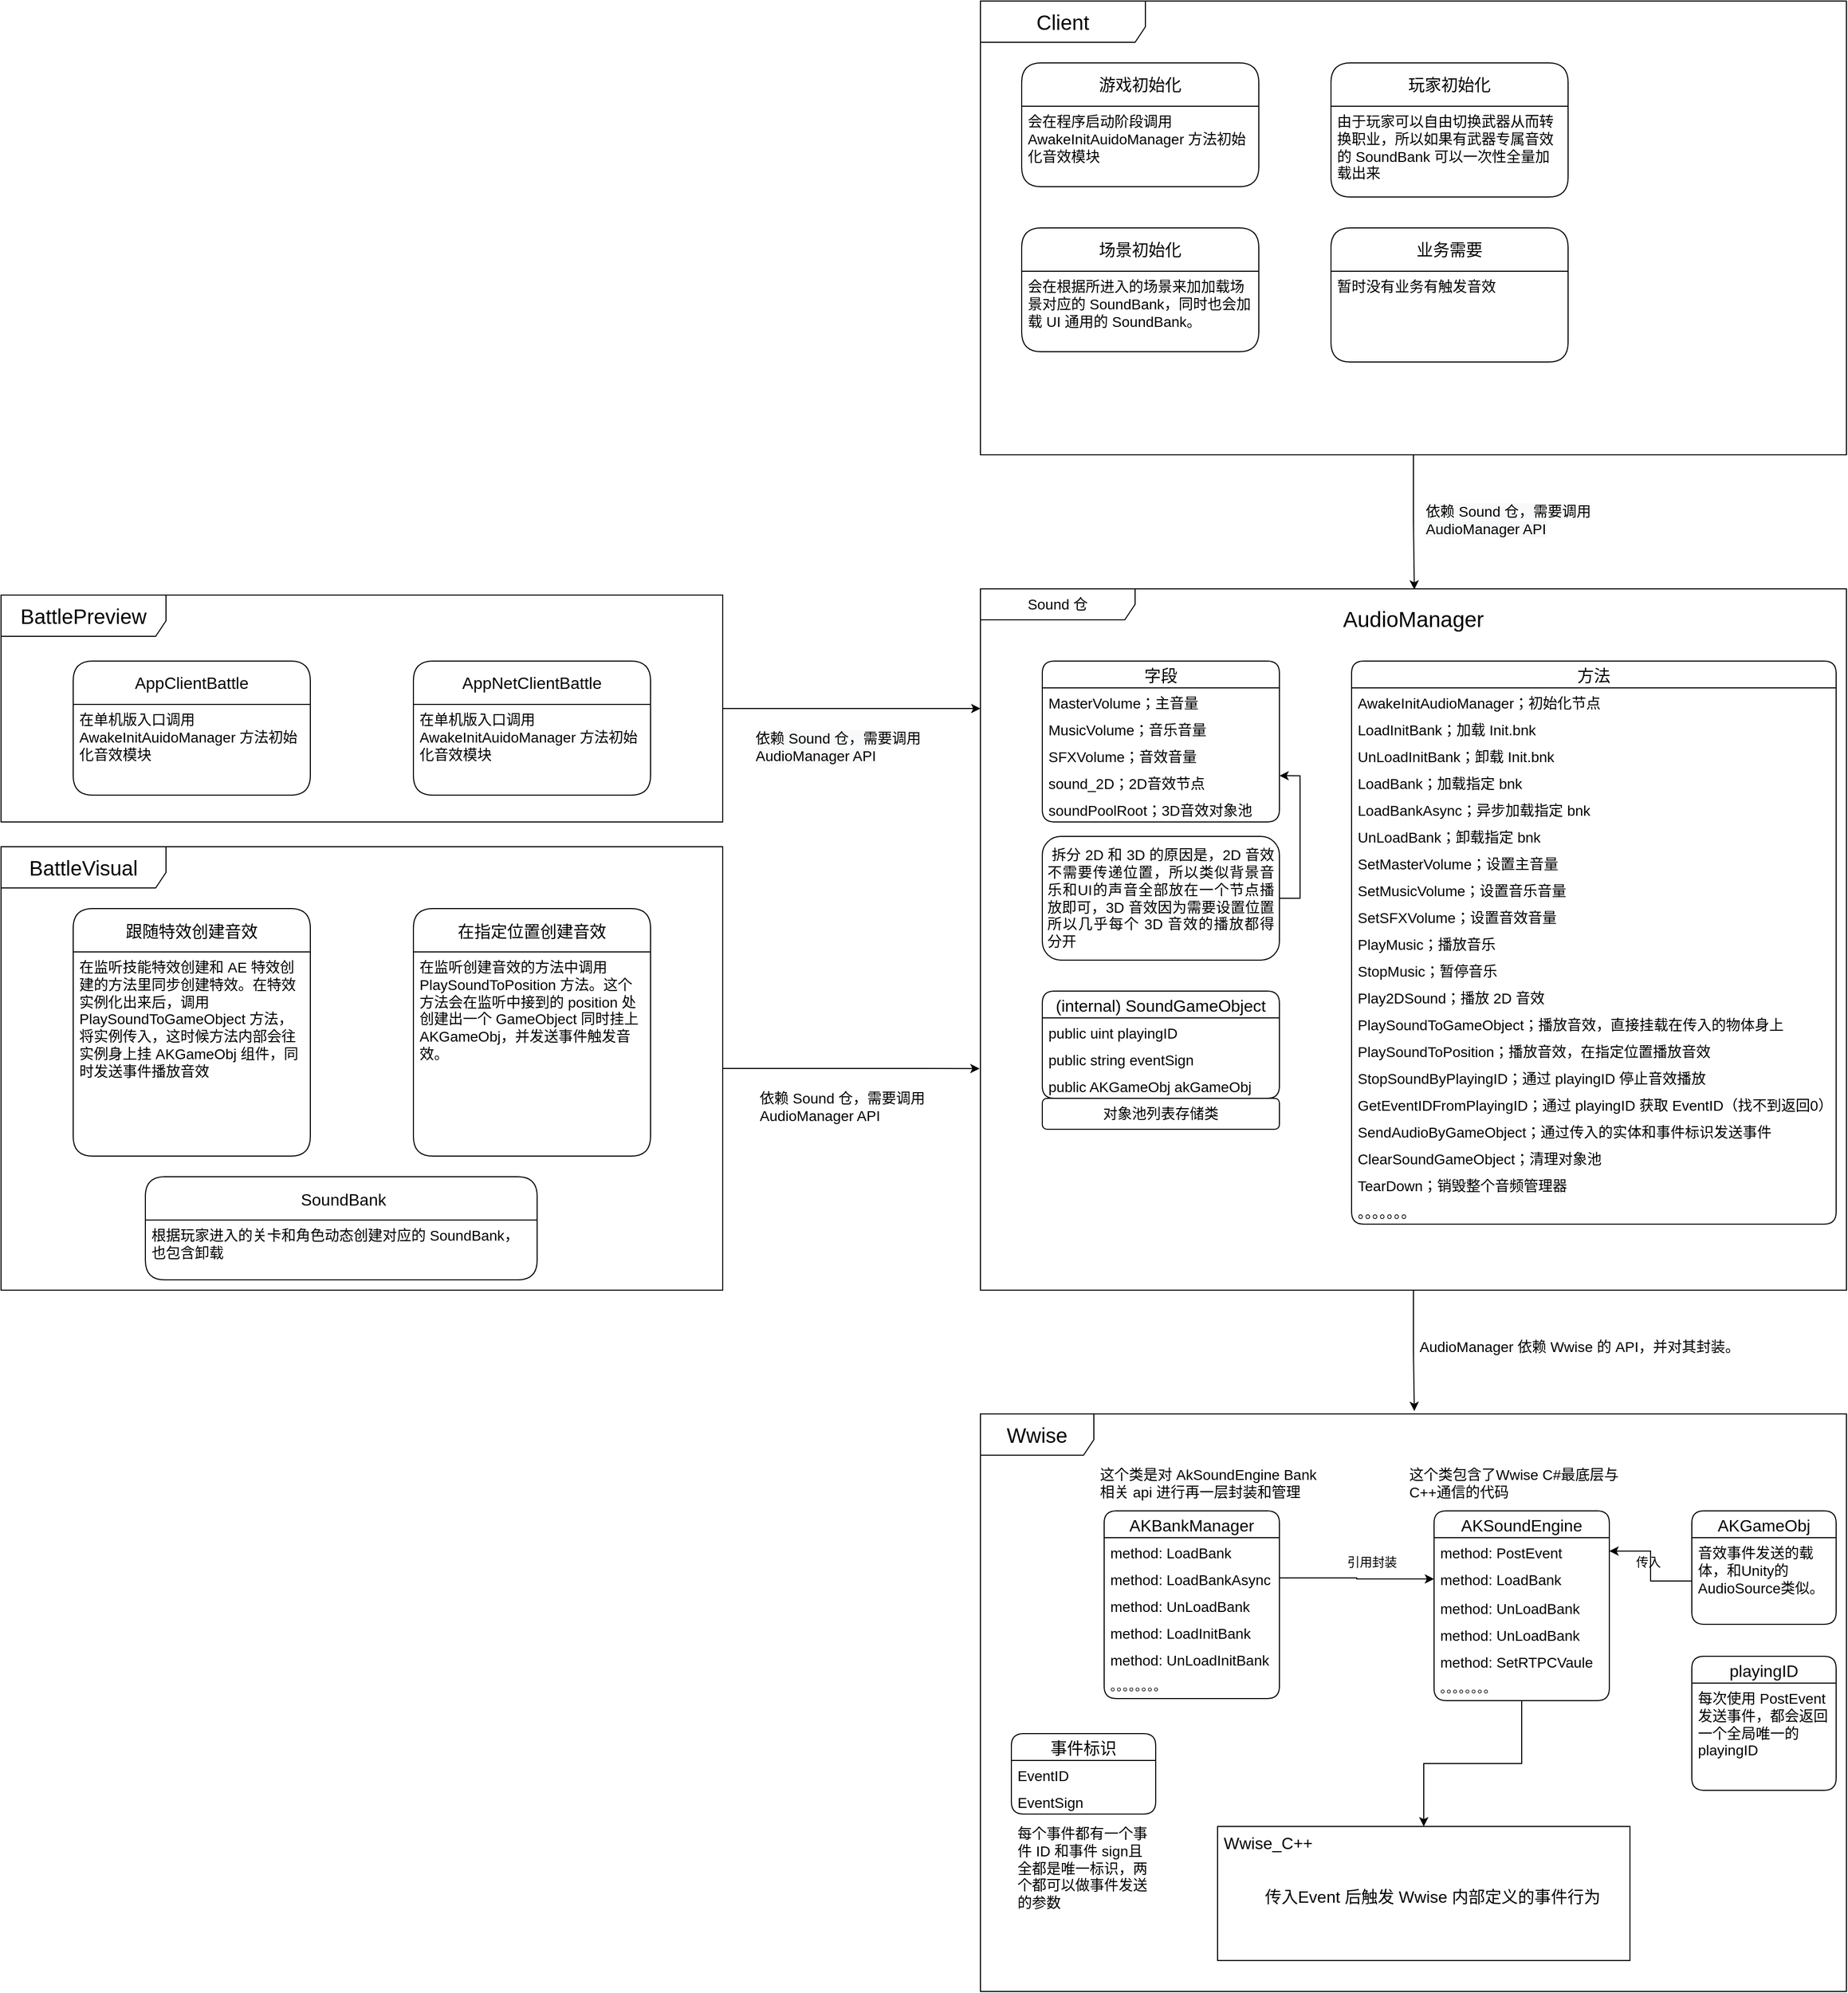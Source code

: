 <mxfile version="20.5.1" type="github">
  <diagram id="W7pLzV4CGx1_tsKxCLEU" name="第 1 页">
    <mxGraphModel dx="2578" dy="1333" grid="1" gridSize="10" guides="1" tooltips="1" connect="1" arrows="1" fold="1" page="1" pageScale="1" pageWidth="3300" pageHeight="4681" math="0" shadow="0">
      <root>
        <mxCell id="0" />
        <mxCell id="1" parent="0" />
        <mxCell id="16j1ug62YujSaT9Nk4Fa-228" style="edgeStyle=orthogonalEdgeStyle;rounded=0;orthogonalLoop=1;jettySize=auto;html=1;entryX=-0.001;entryY=0.684;entryDx=0;entryDy=0;entryPerimeter=0;fontSize=14;" edge="1" parent="1" source="16j1ug62YujSaT9Nk4Fa-165" target="16j1ug62YujSaT9Nk4Fa-84">
          <mxGeometry relative="1" as="geometry" />
        </mxCell>
        <mxCell id="16j1ug62YujSaT9Nk4Fa-165" value="&lt;font style=&quot;font-size: 20px;&quot;&gt;BattleVisual&lt;/font&gt;" style="shape=umlFrame;whiteSpace=wrap;html=1;rounded=0;shadow=0;glass=0;labelBackgroundColor=none;labelBorderColor=none;sketch=0;fontSize=21;width=160;height=40;" vertex="1" parent="1">
          <mxGeometry x="170" y="3290" width="700" height="430" as="geometry" />
        </mxCell>
        <mxCell id="16j1ug62YujSaT9Nk4Fa-153" style="edgeStyle=orthogonalEdgeStyle;rounded=0;orthogonalLoop=1;jettySize=auto;html=1;entryX=0.501;entryY=-0.005;entryDx=0;entryDy=0;entryPerimeter=0;fontSize=16;" edge="1" parent="1" source="16j1ug62YujSaT9Nk4Fa-84" target="16j1ug62YujSaT9Nk4Fa-69">
          <mxGeometry relative="1" as="geometry" />
        </mxCell>
        <mxCell id="16j1ug62YujSaT9Nk4Fa-84" value="&lt;font style=&quot;font-size: 14px;&quot;&gt;Sound 仓&lt;/font&gt;" style="shape=umlFrame;whiteSpace=wrap;html=1;rounded=0;shadow=0;glass=0;sketch=0;fontSize=14;width=150;height=30;" vertex="1" parent="1">
          <mxGeometry x="1120" y="3040" width="840" height="680" as="geometry" />
        </mxCell>
        <mxCell id="16j1ug62YujSaT9Nk4Fa-69" value="&lt;font style=&quot;font-size: 20px;&quot;&gt;Wwise&lt;/font&gt;" style="shape=umlFrame;whiteSpace=wrap;html=1;rounded=0;shadow=0;glass=0;sketch=0;fontSize=12;width=110;height=40;" vertex="1" parent="1">
          <mxGeometry x="1120" y="3840" width="840" height="560" as="geometry" />
        </mxCell>
        <mxCell id="16j1ug62YujSaT9Nk4Fa-82" style="edgeStyle=orthogonalEdgeStyle;rounded=0;orthogonalLoop=1;jettySize=auto;html=1;fontSize=12;" edge="1" parent="1" source="16j1ug62YujSaT9Nk4Fa-1" target="16j1ug62YujSaT9Nk4Fa-52">
          <mxGeometry relative="1" as="geometry" />
        </mxCell>
        <mxCell id="16j1ug62YujSaT9Nk4Fa-1" value="AKSoundEngine" style="swimlane;fontStyle=0;childLayout=stackLayout;horizontal=1;startSize=26;fillColor=none;horizontalStack=0;resizeParent=1;resizeParentMax=0;resizeLast=0;collapsible=1;marginBottom=0;swimlaneLine=1;glass=0;fontSize=16;rounded=1;" vertex="1" parent="1">
          <mxGeometry x="1560" y="3934" width="170" height="184" as="geometry">
            <mxRectangle x="1520" y="3890" width="60" height="30" as="alternateBounds" />
          </mxGeometry>
        </mxCell>
        <mxCell id="16j1ug62YujSaT9Nk4Fa-2" value="method: PostEvent" style="text;strokeColor=none;fillColor=none;align=left;verticalAlign=top;spacingLeft=4;spacingRight=4;overflow=hidden;rotatable=0;points=[[0,0.5],[1,0.5]];portConstraint=eastwest;fontSize=14;" vertex="1" parent="16j1ug62YujSaT9Nk4Fa-1">
          <mxGeometry y="26" width="170" height="26" as="geometry" />
        </mxCell>
        <mxCell id="16j1ug62YujSaT9Nk4Fa-64" value="method: LoadBank" style="text;strokeColor=none;fillColor=none;align=left;verticalAlign=top;spacingLeft=4;spacingRight=4;overflow=hidden;rotatable=0;points=[[0,0.5],[1,0.5]];portConstraint=eastwest;fontSize=14;" vertex="1" parent="16j1ug62YujSaT9Nk4Fa-1">
          <mxGeometry y="52" width="170" height="28" as="geometry" />
        </mxCell>
        <mxCell id="16j1ug62YujSaT9Nk4Fa-65" value="method: UnLoadBank&#xa;" style="text;strokeColor=none;fillColor=none;align=left;verticalAlign=top;spacingLeft=4;spacingRight=4;overflow=hidden;rotatable=0;points=[[0,0.5],[1,0.5]];portConstraint=eastwest;fontSize=14;" vertex="1" parent="16j1ug62YujSaT9Nk4Fa-1">
          <mxGeometry y="80" width="170" height="26" as="geometry" />
        </mxCell>
        <mxCell id="16j1ug62YujSaT9Nk4Fa-79" value="method: UnLoadBank&#xa;" style="text;strokeColor=none;fillColor=none;align=left;verticalAlign=top;spacingLeft=4;spacingRight=4;overflow=hidden;rotatable=0;points=[[0,0.5],[1,0.5]];portConstraint=eastwest;fontSize=14;" vertex="1" parent="16j1ug62YujSaT9Nk4Fa-1">
          <mxGeometry y="106" width="170" height="26" as="geometry" />
        </mxCell>
        <mxCell id="16j1ug62YujSaT9Nk4Fa-81" value="method: SetRTPCVaule&#xa;&#xa;" style="text;strokeColor=none;fillColor=none;align=left;verticalAlign=top;spacingLeft=4;spacingRight=4;overflow=hidden;rotatable=0;points=[[0,0.5],[1,0.5]];portConstraint=eastwest;fontSize=14;" vertex="1" parent="16j1ug62YujSaT9Nk4Fa-1">
          <mxGeometry y="132" width="170" height="26" as="geometry" />
        </mxCell>
        <mxCell id="16j1ug62YujSaT9Nk4Fa-71" value="。。。。。。。。" style="text;strokeColor=none;fillColor=none;align=left;verticalAlign=top;spacingLeft=4;spacingRight=4;overflow=hidden;rotatable=0;points=[[0,0.5],[1,0.5]];portConstraint=eastwest;" vertex="1" parent="16j1ug62YujSaT9Nk4Fa-1">
          <mxGeometry y="158" width="170" height="26" as="geometry" />
        </mxCell>
        <mxCell id="16j1ug62YujSaT9Nk4Fa-52" value="" style="verticalLabelPosition=bottom;verticalAlign=top;html=1;shape=mxgraph.basic.rect;fillColor2=none;strokeWidth=1;size=20;indent=5;rounded=0;shadow=0;glass=0;sketch=0;fontSize=16;" vertex="1" parent="1">
          <mxGeometry x="1350" y="4240" width="400" height="130" as="geometry" />
        </mxCell>
        <mxCell id="16j1ug62YujSaT9Nk4Fa-53" value="Wwise_C++" style="text;strokeColor=none;fillColor=none;align=left;verticalAlign=top;spacingLeft=4;spacingRight=4;overflow=hidden;rotatable=0;points=[[0,0.5],[1,0.5]];portConstraint=eastwest;rounded=0;shadow=0;glass=0;sketch=0;fontSize=16;" vertex="1" parent="1">
          <mxGeometry x="1350" y="4240" width="120" height="26" as="geometry" />
        </mxCell>
        <mxCell id="16j1ug62YujSaT9Nk4Fa-59" value="传入Event 后触发 Wwise 内部定义的事件行为" style="text;strokeColor=none;fillColor=none;align=left;verticalAlign=top;spacingLeft=4;spacingRight=4;overflow=hidden;rotatable=0;points=[[0,0.5],[1,0.5]];portConstraint=eastwest;rounded=0;shadow=0;glass=0;sketch=0;fontSize=16;" vertex="1" parent="1">
          <mxGeometry x="1390" y="4292" width="340" height="26" as="geometry" />
        </mxCell>
        <mxCell id="16j1ug62YujSaT9Nk4Fa-60" value="AKBankManager" style="swimlane;fontStyle=0;childLayout=stackLayout;horizontal=1;startSize=26;fillColor=none;horizontalStack=0;resizeParent=1;resizeParentMax=0;resizeLast=0;collapsible=1;marginBottom=0;rounded=1;shadow=0;glass=0;sketch=0;fontSize=16;" vertex="1" parent="1">
          <mxGeometry x="1240" y="3934" width="170" height="182" as="geometry" />
        </mxCell>
        <mxCell id="16j1ug62YujSaT9Nk4Fa-61" value="method: LoadBank&#xa;" style="text;strokeColor=none;fillColor=none;align=left;verticalAlign=top;spacingLeft=4;spacingRight=4;overflow=hidden;rotatable=0;points=[[0,0.5],[1,0.5]];portConstraint=eastwest;rounded=0;shadow=0;glass=0;sketch=0;fontSize=14;" vertex="1" parent="16j1ug62YujSaT9Nk4Fa-60">
          <mxGeometry y="26" width="170" height="26" as="geometry" />
        </mxCell>
        <mxCell id="16j1ug62YujSaT9Nk4Fa-80" value="method: LoadBankAsync&#xa;&#xa;" style="text;strokeColor=none;fillColor=none;align=left;verticalAlign=top;spacingLeft=4;spacingRight=4;overflow=hidden;rotatable=0;points=[[0,0.5],[1,0.5]];portConstraint=eastwest;rounded=0;shadow=0;glass=0;sketch=0;fontSize=14;" vertex="1" parent="16j1ug62YujSaT9Nk4Fa-60">
          <mxGeometry y="52" width="170" height="26" as="geometry" />
        </mxCell>
        <mxCell id="16j1ug62YujSaT9Nk4Fa-73" value="method: UnLoadBank&#xa;" style="text;strokeColor=none;fillColor=none;align=left;verticalAlign=top;spacingLeft=4;spacingRight=4;overflow=hidden;rotatable=0;points=[[0,0.5],[1,0.5]];portConstraint=eastwest;rounded=0;shadow=0;glass=0;sketch=0;fontSize=14;" vertex="1" parent="16j1ug62YujSaT9Nk4Fa-60">
          <mxGeometry y="78" width="170" height="26" as="geometry" />
        </mxCell>
        <mxCell id="16j1ug62YujSaT9Nk4Fa-66" value="method: LoadInitBank&#xa;" style="text;strokeColor=none;fillColor=none;align=left;verticalAlign=top;spacingLeft=4;spacingRight=4;overflow=hidden;rotatable=0;points=[[0,0.5],[1,0.5]];portConstraint=eastwest;rounded=0;shadow=0;glass=0;sketch=0;fontSize=14;" vertex="1" parent="16j1ug62YujSaT9Nk4Fa-60">
          <mxGeometry y="104" width="170" height="26" as="geometry" />
        </mxCell>
        <mxCell id="16j1ug62YujSaT9Nk4Fa-72" value="method: UnLoadInitBank&#xa;&#xa;" style="text;strokeColor=none;fillColor=none;align=left;verticalAlign=top;spacingLeft=4;spacingRight=4;overflow=hidden;rotatable=0;points=[[0,0.5],[1,0.5]];portConstraint=eastwest;rounded=0;shadow=0;glass=0;sketch=0;fontSize=14;" vertex="1" parent="16j1ug62YujSaT9Nk4Fa-60">
          <mxGeometry y="130" width="170" height="26" as="geometry" />
        </mxCell>
        <mxCell id="16j1ug62YujSaT9Nk4Fa-77" value="。。。。。。。。&#xa;" style="text;strokeColor=none;fillColor=none;align=left;verticalAlign=top;spacingLeft=4;spacingRight=4;overflow=hidden;rotatable=0;points=[[0,0.5],[1,0.5]];portConstraint=eastwest;rounded=0;shadow=0;glass=0;sketch=0;fontSize=12;" vertex="1" parent="16j1ug62YujSaT9Nk4Fa-60">
          <mxGeometry y="156" width="170" height="26" as="geometry" />
        </mxCell>
        <mxCell id="16j1ug62YujSaT9Nk4Fa-70" value="这个类包含了Wwise C#最底层与C++通信的代码" style="text;strokeColor=none;fillColor=none;align=left;verticalAlign=top;spacingLeft=4;spacingRight=4;overflow=hidden;rotatable=0;points=[[0,0.5],[1,0.5]];portConstraint=eastwest;rounded=0;shadow=0;glass=0;sketch=0;fontSize=14;whiteSpace=wrap;" vertex="1" parent="1">
          <mxGeometry x="1530" y="3884" width="220" height="50" as="geometry" />
        </mxCell>
        <mxCell id="16j1ug62YujSaT9Nk4Fa-75" style="edgeStyle=orthogonalEdgeStyle;rounded=0;orthogonalLoop=1;jettySize=auto;html=1;exitX=1;exitY=0.5;exitDx=0;exitDy=0;fontSize=14;" edge="1" parent="1" source="16j1ug62YujSaT9Nk4Fa-80" target="16j1ug62YujSaT9Nk4Fa-64">
          <mxGeometry relative="1" as="geometry" />
        </mxCell>
        <mxCell id="16j1ug62YujSaT9Nk4Fa-76" value="引用封装" style="text;strokeColor=none;fillColor=none;align=left;verticalAlign=top;spacingLeft=4;spacingRight=4;overflow=hidden;rotatable=0;points=[[0,0.5],[1,0.5]];portConstraint=eastwest;rounded=0;shadow=0;glass=0;sketch=0;fontSize=12;" vertex="1" parent="1">
          <mxGeometry x="1470" y="3970" width="100" height="26" as="geometry" />
        </mxCell>
        <mxCell id="16j1ug62YujSaT9Nk4Fa-78" value="这个类是对 AkSoundEngine Bank 相关 api 进行再一层封装和管理" style="text;strokeColor=none;fillColor=none;align=left;verticalAlign=top;spacingLeft=4;spacingRight=4;overflow=hidden;rotatable=0;points=[[0,0.5],[1,0.5]];portConstraint=eastwest;rounded=0;shadow=0;glass=0;sketch=0;fontSize=14;whiteSpace=wrap;" vertex="1" parent="1">
          <mxGeometry x="1230" y="3884" width="230" height="46" as="geometry" />
        </mxCell>
        <mxCell id="16j1ug62YujSaT9Nk4Fa-85" value="字段" style="swimlane;fontStyle=0;childLayout=stackLayout;horizontal=1;startSize=26;fillColor=none;horizontalStack=0;resizeParent=1;resizeParentMax=0;resizeLast=0;collapsible=1;marginBottom=0;rounded=1;shadow=0;glass=0;sketch=0;fontSize=16;" vertex="1" parent="1">
          <mxGeometry x="1180" y="3110" width="230" height="156" as="geometry" />
        </mxCell>
        <mxCell id="16j1ug62YujSaT9Nk4Fa-86" value="MasterVolume；主音量" style="text;strokeColor=none;fillColor=none;align=left;verticalAlign=top;spacingLeft=4;spacingRight=4;overflow=hidden;rotatable=0;points=[[0,0.5],[1,0.5]];portConstraint=eastwest;rounded=0;shadow=0;glass=0;sketch=0;fontSize=14;" vertex="1" parent="16j1ug62YujSaT9Nk4Fa-85">
          <mxGeometry y="26" width="230" height="26" as="geometry" />
        </mxCell>
        <mxCell id="16j1ug62YujSaT9Nk4Fa-89" value="MusicVolume；音乐音量" style="text;strokeColor=none;fillColor=none;align=left;verticalAlign=top;spacingLeft=4;spacingRight=4;overflow=hidden;rotatable=0;points=[[0,0.5],[1,0.5]];portConstraint=eastwest;rounded=0;shadow=0;glass=0;sketch=0;fontSize=14;" vertex="1" parent="16j1ug62YujSaT9Nk4Fa-85">
          <mxGeometry y="52" width="230" height="26" as="geometry" />
        </mxCell>
        <mxCell id="16j1ug62YujSaT9Nk4Fa-90" value="SFXVolume；音效音量" style="text;strokeColor=none;fillColor=none;align=left;verticalAlign=top;spacingLeft=4;spacingRight=4;overflow=hidden;rotatable=0;points=[[0,0.5],[1,0.5]];portConstraint=eastwest;rounded=0;shadow=0;glass=0;sketch=0;fontSize=14;" vertex="1" parent="16j1ug62YujSaT9Nk4Fa-85">
          <mxGeometry y="78" width="230" height="26" as="geometry" />
        </mxCell>
        <mxCell id="16j1ug62YujSaT9Nk4Fa-91" value="sound_2D；2D音效节点" style="text;strokeColor=none;fillColor=none;align=left;verticalAlign=top;spacingLeft=4;spacingRight=4;overflow=hidden;rotatable=0;points=[[0,0.5],[1,0.5]];portConstraint=eastwest;rounded=0;shadow=0;glass=0;sketch=0;fontSize=14;" vertex="1" parent="16j1ug62YujSaT9Nk4Fa-85">
          <mxGeometry y="104" width="230" height="26" as="geometry" />
        </mxCell>
        <mxCell id="16j1ug62YujSaT9Nk4Fa-101" value="soundPoolRoot；3D音效对象池" style="text;strokeColor=none;fillColor=none;align=left;verticalAlign=top;spacingLeft=4;spacingRight=4;overflow=hidden;rotatable=0;points=[[0,0.5],[1,0.5]];portConstraint=eastwest;rounded=0;shadow=0;glass=0;sketch=0;fontSize=14;" vertex="1" parent="16j1ug62YujSaT9Nk4Fa-85">
          <mxGeometry y="130" width="230" height="26" as="geometry" />
        </mxCell>
        <mxCell id="16j1ug62YujSaT9Nk4Fa-92" value="AKGameObj" style="swimlane;fontStyle=0;childLayout=stackLayout;horizontal=1;startSize=26;fillColor=none;horizontalStack=0;resizeParent=1;resizeParentMax=0;resizeLast=0;collapsible=1;marginBottom=0;swimlaneLine=1;glass=0;fontSize=16;rounded=1;" vertex="1" parent="1">
          <mxGeometry x="1810" y="3934" width="140" height="110" as="geometry">
            <mxRectangle x="1520" y="3890" width="60" height="30" as="alternateBounds" />
          </mxGeometry>
        </mxCell>
        <mxCell id="16j1ug62YujSaT9Nk4Fa-93" value="音效事件发送的载体，和Unity的AudioSource类似。" style="text;strokeColor=none;fillColor=none;align=left;verticalAlign=top;spacingLeft=4;spacingRight=4;overflow=hidden;rotatable=0;points=[[0,0.5],[1,0.5]];portConstraint=eastwest;whiteSpace=wrap;fontSize=14;" vertex="1" parent="16j1ug62YujSaT9Nk4Fa-92">
          <mxGeometry y="26" width="140" height="84" as="geometry" />
        </mxCell>
        <mxCell id="16j1ug62YujSaT9Nk4Fa-99" style="edgeStyle=orthogonalEdgeStyle;rounded=0;orthogonalLoop=1;jettySize=auto;html=1;entryX=1;entryY=0.5;entryDx=0;entryDy=0;fontSize=12;" edge="1" parent="1" source="16j1ug62YujSaT9Nk4Fa-93" target="16j1ug62YujSaT9Nk4Fa-2">
          <mxGeometry relative="1" as="geometry" />
        </mxCell>
        <mxCell id="16j1ug62YujSaT9Nk4Fa-100" value="传入" style="text;strokeColor=none;fillColor=none;align=left;verticalAlign=top;spacingLeft=4;spacingRight=4;overflow=hidden;rotatable=0;points=[[0,0.5],[1,0.5]];portConstraint=eastwest;rounded=0;shadow=0;glass=0;sketch=0;fontSize=12;" vertex="1" parent="1">
          <mxGeometry x="1750" y="3970" width="40" height="26" as="geometry" />
        </mxCell>
        <mxCell id="16j1ug62YujSaT9Nk4Fa-118" style="edgeStyle=orthogonalEdgeStyle;rounded=0;orthogonalLoop=1;jettySize=auto;html=1;exitX=1;exitY=0.5;exitDx=0;exitDy=0;entryX=1;entryY=0.276;entryDx=0;entryDy=0;entryPerimeter=0;fontSize=12;" edge="1" parent="1" source="16j1ug62YujSaT9Nk4Fa-108" target="16j1ug62YujSaT9Nk4Fa-91">
          <mxGeometry relative="1" as="geometry" />
        </mxCell>
        <mxCell id="16j1ug62YujSaT9Nk4Fa-108" value="&lt;div style=&quot;text-align: justify;&quot;&gt;&lt;span style=&quot;background-color: initial;&quot;&gt;&lt;font style=&quot;font-size: 14px;&quot;&gt;&amp;nbsp;拆分 2D 和 3D 的原因是，2D 音效不需要传递位置，所以类似背景音乐和UI的声音全部放在一个节点播放即可，3D 音效因为需要设置位置所以几乎每个 3D 音效的播放都得分开&lt;/font&gt;&lt;/span&gt;&lt;/div&gt;" style="html=1;rounded=1;shadow=0;glass=0;sketch=0;fontSize=12;whiteSpace=wrap;spacingLeft=4;spacingRight=4;" vertex="1" parent="1">
          <mxGeometry x="1180" y="3280" width="230" height="120" as="geometry" />
        </mxCell>
        <mxCell id="16j1ug62YujSaT9Nk4Fa-112" value="方法" style="swimlane;fontStyle=0;childLayout=stackLayout;horizontal=1;startSize=26;fillColor=none;horizontalStack=0;resizeParent=1;resizeParentMax=0;resizeLast=0;collapsible=1;marginBottom=0;rounded=1;shadow=0;glass=0;sketch=0;fontSize=16;labelBackgroundColor=none;labelBorderColor=none;" vertex="1" parent="1">
          <mxGeometry x="1480" y="3110" width="470" height="546" as="geometry" />
        </mxCell>
        <mxCell id="16j1ug62YujSaT9Nk4Fa-113" value="AwakeInitAudioManager；初始化节点" style="text;strokeColor=none;fillColor=none;align=left;verticalAlign=top;spacingLeft=4;spacingRight=4;overflow=hidden;rotatable=0;points=[[0,0.5],[1,0.5]];portConstraint=eastwest;rounded=0;shadow=0;glass=0;sketch=0;fontSize=14;" vertex="1" parent="16j1ug62YujSaT9Nk4Fa-112">
          <mxGeometry y="26" width="470" height="26" as="geometry" />
        </mxCell>
        <mxCell id="16j1ug62YujSaT9Nk4Fa-114" value="LoadInitBank；加载 Init.bnk" style="text;strokeColor=none;fillColor=none;align=left;verticalAlign=top;spacingLeft=4;spacingRight=4;overflow=hidden;rotatable=0;points=[[0,0.5],[1,0.5]];portConstraint=eastwest;rounded=0;shadow=0;glass=0;sketch=0;fontSize=14;" vertex="1" parent="16j1ug62YujSaT9Nk4Fa-112">
          <mxGeometry y="52" width="470" height="26" as="geometry" />
        </mxCell>
        <mxCell id="16j1ug62YujSaT9Nk4Fa-115" value="UnLoadInitBank；卸载 Init.bnk" style="text;strokeColor=none;fillColor=none;align=left;verticalAlign=top;spacingLeft=4;spacingRight=4;overflow=hidden;rotatable=0;points=[[0,0.5],[1,0.5]];portConstraint=eastwest;rounded=0;shadow=0;glass=0;sketch=0;fontSize=14;" vertex="1" parent="16j1ug62YujSaT9Nk4Fa-112">
          <mxGeometry y="78" width="470" height="26" as="geometry" />
        </mxCell>
        <mxCell id="16j1ug62YujSaT9Nk4Fa-116" value="LoadBank；加载指定 bnk" style="text;strokeColor=none;fillColor=none;align=left;verticalAlign=top;spacingLeft=4;spacingRight=4;overflow=hidden;rotatable=0;points=[[0,0.5],[1,0.5]];portConstraint=eastwest;rounded=0;shadow=0;glass=0;sketch=0;fontSize=14;" vertex="1" parent="16j1ug62YujSaT9Nk4Fa-112">
          <mxGeometry y="104" width="470" height="26" as="geometry" />
        </mxCell>
        <mxCell id="16j1ug62YujSaT9Nk4Fa-119" value="LoadBankAsync；异步加载指定 bnk" style="text;strokeColor=none;fillColor=none;align=left;verticalAlign=top;spacingLeft=4;spacingRight=4;overflow=hidden;rotatable=0;points=[[0,0.5],[1,0.5]];portConstraint=eastwest;rounded=0;shadow=0;glass=0;sketch=0;fontSize=14;" vertex="1" parent="16j1ug62YujSaT9Nk4Fa-112">
          <mxGeometry y="130" width="470" height="26" as="geometry" />
        </mxCell>
        <mxCell id="16j1ug62YujSaT9Nk4Fa-120" value="UnLoadBank；卸载指定 bnk" style="text;strokeColor=none;fillColor=none;align=left;verticalAlign=top;spacingLeft=4;spacingRight=4;overflow=hidden;rotatable=0;points=[[0,0.5],[1,0.5]];portConstraint=eastwest;rounded=0;shadow=0;glass=0;sketch=0;fontSize=14;" vertex="1" parent="16j1ug62YujSaT9Nk4Fa-112">
          <mxGeometry y="156" width="470" height="26" as="geometry" />
        </mxCell>
        <mxCell id="16j1ug62YujSaT9Nk4Fa-121" value="SetMasterVolume；设置主音量" style="text;strokeColor=none;fillColor=none;align=left;verticalAlign=top;spacingLeft=4;spacingRight=4;overflow=hidden;rotatable=0;points=[[0,0.5],[1,0.5]];portConstraint=eastwest;rounded=0;shadow=0;glass=0;sketch=0;fontSize=14;" vertex="1" parent="16j1ug62YujSaT9Nk4Fa-112">
          <mxGeometry y="182" width="470" height="26" as="geometry" />
        </mxCell>
        <mxCell id="16j1ug62YujSaT9Nk4Fa-122" value="SetMusicVolume；设置音乐音量" style="text;strokeColor=none;fillColor=none;align=left;verticalAlign=top;spacingLeft=4;spacingRight=4;overflow=hidden;rotatable=0;points=[[0,0.5],[1,0.5]];portConstraint=eastwest;rounded=0;shadow=0;glass=0;sketch=0;fontSize=14;" vertex="1" parent="16j1ug62YujSaT9Nk4Fa-112">
          <mxGeometry y="208" width="470" height="26" as="geometry" />
        </mxCell>
        <mxCell id="16j1ug62YujSaT9Nk4Fa-123" value="SetSFXVolume；设置音效音量" style="text;strokeColor=none;fillColor=none;align=left;verticalAlign=top;spacingLeft=4;spacingRight=4;overflow=hidden;rotatable=0;points=[[0,0.5],[1,0.5]];portConstraint=eastwest;rounded=0;shadow=0;glass=0;sketch=0;fontSize=14;" vertex="1" parent="16j1ug62YujSaT9Nk4Fa-112">
          <mxGeometry y="234" width="470" height="26" as="geometry" />
        </mxCell>
        <mxCell id="16j1ug62YujSaT9Nk4Fa-124" value="PlayMusic；播放音乐" style="text;strokeColor=none;fillColor=none;align=left;verticalAlign=top;spacingLeft=4;spacingRight=4;overflow=hidden;rotatable=0;points=[[0,0.5],[1,0.5]];portConstraint=eastwest;rounded=0;shadow=0;glass=0;sketch=0;fontSize=14;" vertex="1" parent="16j1ug62YujSaT9Nk4Fa-112">
          <mxGeometry y="260" width="470" height="26" as="geometry" />
        </mxCell>
        <mxCell id="16j1ug62YujSaT9Nk4Fa-125" value="StopMusic；暂停音乐" style="text;strokeColor=none;fillColor=none;align=left;verticalAlign=top;spacingLeft=4;spacingRight=4;overflow=hidden;rotatable=0;points=[[0,0.5],[1,0.5]];portConstraint=eastwest;rounded=0;shadow=0;glass=0;sketch=0;fontSize=14;" vertex="1" parent="16j1ug62YujSaT9Nk4Fa-112">
          <mxGeometry y="286" width="470" height="26" as="geometry" />
        </mxCell>
        <mxCell id="16j1ug62YujSaT9Nk4Fa-126" value="Play2DSound；播放 2D 音效" style="text;strokeColor=none;fillColor=none;align=left;verticalAlign=top;spacingLeft=4;spacingRight=4;overflow=hidden;rotatable=0;points=[[0,0.5],[1,0.5]];portConstraint=eastwest;rounded=0;shadow=0;glass=0;sketch=0;fontSize=14;" vertex="1" parent="16j1ug62YujSaT9Nk4Fa-112">
          <mxGeometry y="312" width="470" height="26" as="geometry" />
        </mxCell>
        <mxCell id="16j1ug62YujSaT9Nk4Fa-140" value="PlaySoundToGameObject；播放音效，直接挂载在传入的物体身上" style="text;strokeColor=none;fillColor=none;align=left;verticalAlign=top;spacingLeft=4;spacingRight=4;overflow=hidden;rotatable=0;points=[[0,0.5],[1,0.5]];portConstraint=eastwest;rounded=0;shadow=0;glass=0;sketch=0;fontSize=14;" vertex="1" parent="16j1ug62YujSaT9Nk4Fa-112">
          <mxGeometry y="338" width="470" height="26" as="geometry" />
        </mxCell>
        <mxCell id="16j1ug62YujSaT9Nk4Fa-141" value="PlaySoundToPosition；播放音效，在指定位置播放音效" style="text;strokeColor=none;fillColor=none;align=left;verticalAlign=top;spacingLeft=4;spacingRight=4;overflow=hidden;rotatable=0;points=[[0,0.5],[1,0.5]];portConstraint=eastwest;rounded=0;shadow=0;glass=0;sketch=0;fontSize=14;" vertex="1" parent="16j1ug62YujSaT9Nk4Fa-112">
          <mxGeometry y="364" width="470" height="26" as="geometry" />
        </mxCell>
        <mxCell id="16j1ug62YujSaT9Nk4Fa-142" value="StopSoundByPlayingID；通过 playingID 停止音效播放" style="text;strokeColor=none;fillColor=none;align=left;verticalAlign=top;spacingLeft=4;spacingRight=4;overflow=hidden;rotatable=0;points=[[0,0.5],[1,0.5]];portConstraint=eastwest;rounded=0;shadow=0;glass=0;sketch=0;fontSize=14;" vertex="1" parent="16j1ug62YujSaT9Nk4Fa-112">
          <mxGeometry y="390" width="470" height="26" as="geometry" />
        </mxCell>
        <mxCell id="16j1ug62YujSaT9Nk4Fa-145" value="GetEventIDFromPlayingID；通过 playingID 获取 EventID（找不到返回0）" style="text;strokeColor=none;fillColor=none;align=left;verticalAlign=top;spacingLeft=4;spacingRight=4;overflow=hidden;rotatable=0;points=[[0,0.5],[1,0.5]];portConstraint=eastwest;rounded=0;shadow=0;glass=0;sketch=0;fontSize=14;" vertex="1" parent="16j1ug62YujSaT9Nk4Fa-112">
          <mxGeometry y="416" width="470" height="26" as="geometry" />
        </mxCell>
        <mxCell id="16j1ug62YujSaT9Nk4Fa-151" value="SendAudioByGameObject；通过传入的实体和事件标识发送事件" style="text;strokeColor=none;fillColor=none;align=left;verticalAlign=top;spacingLeft=4;spacingRight=4;overflow=hidden;rotatable=0;points=[[0,0.5],[1,0.5]];portConstraint=eastwest;rounded=0;shadow=0;glass=0;sketch=0;fontSize=14;" vertex="1" parent="16j1ug62YujSaT9Nk4Fa-112">
          <mxGeometry y="442" width="470" height="26" as="geometry" />
        </mxCell>
        <mxCell id="16j1ug62YujSaT9Nk4Fa-152" value="ClearSoundGameObject；清理对象池" style="text;strokeColor=none;fillColor=none;align=left;verticalAlign=top;spacingLeft=4;spacingRight=4;overflow=hidden;rotatable=0;points=[[0,0.5],[1,0.5]];portConstraint=eastwest;rounded=0;shadow=0;glass=0;sketch=0;fontSize=14;" vertex="1" parent="16j1ug62YujSaT9Nk4Fa-112">
          <mxGeometry y="468" width="470" height="26" as="geometry" />
        </mxCell>
        <mxCell id="16j1ug62YujSaT9Nk4Fa-163" value="TearDown；销毁整个音频管理器&#xa;" style="text;strokeColor=none;fillColor=none;align=left;verticalAlign=top;spacingLeft=4;spacingRight=4;overflow=hidden;rotatable=0;points=[[0,0.5],[1,0.5]];portConstraint=eastwest;rounded=0;shadow=0;glass=0;sketch=0;fontSize=14;" vertex="1" parent="16j1ug62YujSaT9Nk4Fa-112">
          <mxGeometry y="494" width="470" height="26" as="geometry" />
        </mxCell>
        <mxCell id="16j1ug62YujSaT9Nk4Fa-158" value="。。。。。。。" style="text;strokeColor=none;fillColor=none;align=left;verticalAlign=top;spacingLeft=4;spacingRight=4;overflow=hidden;rotatable=0;points=[[0,0.5],[1,0.5]];portConstraint=eastwest;rounded=0;shadow=0;glass=0;sketch=0;fontSize=14;" vertex="1" parent="16j1ug62YujSaT9Nk4Fa-112">
          <mxGeometry y="520" width="470" height="26" as="geometry" />
        </mxCell>
        <mxCell id="16j1ug62YujSaT9Nk4Fa-143" value="playingID" style="swimlane;fontStyle=0;childLayout=stackLayout;horizontal=1;startSize=26;fillColor=none;horizontalStack=0;resizeParent=1;resizeParentMax=0;resizeLast=0;collapsible=1;marginBottom=0;swimlaneLine=1;glass=0;fontSize=16;rounded=1;" vertex="1" parent="1">
          <mxGeometry x="1810" y="4075" width="140" height="130" as="geometry">
            <mxRectangle x="1520" y="3890" width="60" height="30" as="alternateBounds" />
          </mxGeometry>
        </mxCell>
        <mxCell id="16j1ug62YujSaT9Nk4Fa-144" value="每次使用 PostEvent 发送事件，都会返回一个全局唯一的 playingID" style="text;strokeColor=none;fillColor=none;align=left;verticalAlign=top;spacingLeft=4;spacingRight=4;overflow=hidden;rotatable=0;points=[[0,0.5],[1,0.5]];portConstraint=eastwest;whiteSpace=wrap;fontSize=14;" vertex="1" parent="16j1ug62YujSaT9Nk4Fa-143">
          <mxGeometry y="26" width="140" height="104" as="geometry" />
        </mxCell>
        <mxCell id="16j1ug62YujSaT9Nk4Fa-146" value="事件标识" style="swimlane;fontStyle=0;childLayout=stackLayout;horizontal=1;startSize=26;fillColor=none;horizontalStack=0;resizeParent=1;resizeParentMax=0;resizeLast=0;collapsible=1;marginBottom=0;rounded=1;shadow=0;glass=0;labelBackgroundColor=none;labelBorderColor=none;sketch=0;fontSize=16;" vertex="1" parent="1">
          <mxGeometry x="1150" y="4150" width="140" height="78" as="geometry" />
        </mxCell>
        <mxCell id="16j1ug62YujSaT9Nk4Fa-147" value="EventID" style="text;strokeColor=none;fillColor=none;align=left;verticalAlign=top;spacingLeft=4;spacingRight=4;overflow=hidden;rotatable=0;points=[[0,0.5],[1,0.5]];portConstraint=eastwest;rounded=0;shadow=0;glass=0;labelBackgroundColor=none;labelBorderColor=none;sketch=0;fontSize=14;" vertex="1" parent="16j1ug62YujSaT9Nk4Fa-146">
          <mxGeometry y="26" width="140" height="26" as="geometry" />
        </mxCell>
        <mxCell id="16j1ug62YujSaT9Nk4Fa-148" value="EventSign" style="text;strokeColor=none;fillColor=none;align=left;verticalAlign=top;spacingLeft=4;spacingRight=4;overflow=hidden;rotatable=0;points=[[0,0.5],[1,0.5]];portConstraint=eastwest;rounded=0;shadow=0;glass=0;labelBackgroundColor=none;labelBorderColor=none;sketch=0;fontSize=14;" vertex="1" parent="16j1ug62YujSaT9Nk4Fa-146">
          <mxGeometry y="52" width="140" height="26" as="geometry" />
        </mxCell>
        <mxCell id="16j1ug62YujSaT9Nk4Fa-150" value="每个事件都有一个事件 ID 和事件 sign且全都是唯一标识，两个都可以做事件发送的参数" style="text;strokeColor=none;fillColor=none;align=left;verticalAlign=top;spacingLeft=4;spacingRight=4;overflow=hidden;rotatable=0;points=[[0,0.5],[1,0.5]];portConstraint=eastwest;rounded=0;shadow=0;glass=0;sketch=0;fontSize=14;whiteSpace=wrap;" vertex="1" parent="1">
          <mxGeometry x="1150" y="4232" width="140" height="138" as="geometry" />
        </mxCell>
        <mxCell id="16j1ug62YujSaT9Nk4Fa-154" value="(internal) SoundGameObject" style="swimlane;fontStyle=0;childLayout=stackLayout;horizontal=1;startSize=26;fillColor=none;horizontalStack=0;resizeParent=1;resizeParentMax=0;resizeLast=0;collapsible=1;marginBottom=0;rounded=1;shadow=0;glass=0;labelBackgroundColor=none;labelBorderColor=none;sketch=0;fontSize=16;" vertex="1" parent="1">
          <mxGeometry x="1180" y="3430" width="230" height="104" as="geometry" />
        </mxCell>
        <mxCell id="16j1ug62YujSaT9Nk4Fa-155" value="public uint playingID" style="text;strokeColor=none;fillColor=none;align=left;verticalAlign=top;spacingLeft=4;spacingRight=4;overflow=hidden;rotatable=0;points=[[0,0.5],[1,0.5]];portConstraint=eastwest;rounded=0;shadow=0;glass=0;labelBackgroundColor=none;labelBorderColor=none;sketch=0;fontSize=14;" vertex="1" parent="16j1ug62YujSaT9Nk4Fa-154">
          <mxGeometry y="26" width="230" height="26" as="geometry" />
        </mxCell>
        <mxCell id="16j1ug62YujSaT9Nk4Fa-160" value="public string eventSign" style="text;strokeColor=none;fillColor=none;align=left;verticalAlign=top;spacingLeft=4;spacingRight=4;overflow=hidden;rotatable=0;points=[[0,0.5],[1,0.5]];portConstraint=eastwest;rounded=1;shadow=0;glass=0;labelBackgroundColor=none;labelBorderColor=none;sketch=0;fontSize=14;" vertex="1" parent="16j1ug62YujSaT9Nk4Fa-154">
          <mxGeometry y="52" width="230" height="26" as="geometry" />
        </mxCell>
        <mxCell id="16j1ug62YujSaT9Nk4Fa-161" value="public AKGameObj akGameObj" style="text;strokeColor=none;fillColor=none;align=left;verticalAlign=top;spacingLeft=4;spacingRight=4;overflow=hidden;rotatable=0;points=[[0,0.5],[1,0.5]];portConstraint=eastwest;rounded=0;shadow=0;glass=0;labelBackgroundColor=none;labelBorderColor=none;sketch=0;fontSize=14;" vertex="1" parent="16j1ug62YujSaT9Nk4Fa-154">
          <mxGeometry y="78" width="230" height="26" as="geometry" />
        </mxCell>
        <mxCell id="16j1ug62YujSaT9Nk4Fa-159" value="AudioManager 依赖 Wwise 的 API，并对其封装。" style="text;strokeColor=none;fillColor=none;align=left;verticalAlign=top;spacingLeft=4;spacingRight=4;overflow=hidden;rotatable=0;points=[[0,0.5],[1,0.5]];portConstraint=eastwest;rounded=0;shadow=0;glass=0;sketch=0;fontSize=14;whiteSpace=wrap;" vertex="1" parent="1">
          <mxGeometry x="1540" y="3760" width="360" height="30" as="geometry" />
        </mxCell>
        <mxCell id="16j1ug62YujSaT9Nk4Fa-162" value="&lt;div style=&quot;text-align: justify;&quot;&gt;&lt;font style=&quot;font-size: 14px;&quot;&gt;对象池列表存储类&lt;/font&gt;&lt;/div&gt;" style="html=1;rounded=1;shadow=0;glass=0;sketch=0;fontSize=12;whiteSpace=wrap;" vertex="1" parent="1">
          <mxGeometry x="1180" y="3534" width="230" height="30" as="geometry" />
        </mxCell>
        <mxCell id="16j1ug62YujSaT9Nk4Fa-164" value="AudioManager" style="text;strokeColor=none;fillColor=none;align=center;verticalAlign=top;spacingLeft=4;spacingRight=4;overflow=hidden;rotatable=0;points=[[0,0.5],[1,0.5]];portConstraint=eastwest;rounded=0;shadow=0;glass=0;labelBackgroundColor=none;labelBorderColor=none;sketch=0;fontSize=21;" vertex="1" parent="1">
          <mxGeometry x="1350" y="3050" width="380" height="40" as="geometry" />
        </mxCell>
        <mxCell id="16j1ug62YujSaT9Nk4Fa-207" value="依赖 Sound 仓，需要调用 AudioManager API" style="text;strokeColor=none;fillColor=none;align=left;verticalAlign=top;spacingLeft=4;spacingRight=4;overflow=hidden;rotatable=0;points=[[0,0.5],[1,0.5]];portConstraint=eastwest;rounded=0;shadow=0;glass=0;sketch=0;fontSize=14;whiteSpace=wrap;" vertex="1" parent="1">
          <mxGeometry x="900" y="3519" width="210" height="45" as="geometry" />
        </mxCell>
        <mxCell id="16j1ug62YujSaT9Nk4Fa-227" style="edgeStyle=orthogonalEdgeStyle;rounded=0;orthogonalLoop=1;jettySize=auto;html=1;fontSize=14;" edge="1" parent="1" source="16j1ug62YujSaT9Nk4Fa-208">
          <mxGeometry relative="1" as="geometry">
            <mxPoint x="1120" y="3156" as="targetPoint" />
          </mxGeometry>
        </mxCell>
        <mxCell id="16j1ug62YujSaT9Nk4Fa-208" value="&lt;font style=&quot;font-size: 20px;&quot;&gt;BattlePreview&lt;/font&gt;" style="shape=umlFrame;whiteSpace=wrap;html=1;rounded=0;shadow=0;glass=0;labelBackgroundColor=none;labelBorderColor=none;sketch=0;fontSize=21;width=160;height=40;" vertex="1" parent="1">
          <mxGeometry x="170" y="3046" width="700" height="220" as="geometry" />
        </mxCell>
        <mxCell id="16j1ug62YujSaT9Nk4Fa-213" value="AppClientBattle" style="swimlane;fontStyle=0;childLayout=stackLayout;horizontal=1;startSize=42;fillColor=none;horizontalStack=0;resizeParent=1;resizeParentMax=0;resizeLast=0;collapsible=1;marginBottom=0;rounded=1;shadow=0;glass=0;sketch=0;fontSize=16;whiteSpace=wrap;" vertex="1" parent="1">
          <mxGeometry x="240" y="3110" width="230" height="130" as="geometry" />
        </mxCell>
        <mxCell id="16j1ug62YujSaT9Nk4Fa-214" value="在单机版入口调用&#xa;AwakeInitAuidoManager 方法初始化音效模块" style="text;strokeColor=none;fillColor=none;align=left;verticalAlign=top;spacingLeft=4;spacingRight=4;overflow=hidden;rotatable=0;points=[[0,0.5],[1,0.5]];portConstraint=eastwest;rounded=0;shadow=0;glass=0;sketch=0;fontSize=14;whiteSpace=wrap;" vertex="1" parent="16j1ug62YujSaT9Nk4Fa-213">
          <mxGeometry y="42" width="230" height="88" as="geometry" />
        </mxCell>
        <mxCell id="16j1ug62YujSaT9Nk4Fa-219" value="跟随特效创建音效" style="swimlane;fontStyle=0;childLayout=stackLayout;horizontal=1;startSize=42;fillColor=none;horizontalStack=0;resizeParent=1;resizeParentMax=0;resizeLast=0;collapsible=1;marginBottom=0;rounded=1;shadow=0;glass=0;sketch=0;fontSize=16;" vertex="1" parent="1">
          <mxGeometry x="240" y="3350" width="230" height="240" as="geometry" />
        </mxCell>
        <mxCell id="16j1ug62YujSaT9Nk4Fa-220" value="在监听技能特效创建和 AE 特效创建的方法里同步创建特效。在特效实例化出来后，调用&#xa;PlaySoundToGameObject 方法，将实例传入，这时候方法内部会往实例身上挂 AKGameObj 组件，同时发送事件播放音效&#xa;" style="text;strokeColor=none;fillColor=none;align=left;verticalAlign=top;spacingLeft=4;spacingRight=4;overflow=hidden;rotatable=0;points=[[0,0.5],[1,0.5]];portConstraint=eastwest;rounded=0;shadow=0;glass=0;sketch=0;fontSize=14;whiteSpace=wrap;" vertex="1" parent="16j1ug62YujSaT9Nk4Fa-219">
          <mxGeometry y="42" width="230" height="198" as="geometry" />
        </mxCell>
        <mxCell id="16j1ug62YujSaT9Nk4Fa-221" value="在指定位置创建音效" style="swimlane;fontStyle=0;childLayout=stackLayout;horizontal=1;startSize=42;fillColor=none;horizontalStack=0;resizeParent=1;resizeParentMax=0;resizeLast=0;collapsible=1;marginBottom=0;rounded=1;shadow=0;glass=0;sketch=0;fontSize=16;" vertex="1" parent="1">
          <mxGeometry x="570" y="3350" width="230" height="240" as="geometry" />
        </mxCell>
        <mxCell id="16j1ug62YujSaT9Nk4Fa-222" value="在监听创建音效的方法中调用&#xa;PlaySoundToPosition 方法。这个方法会在监听中接到的 position 处创建出一个 GameObject 同时挂上 AKGameObj，并发送事件触发音效。&#xa;" style="text;strokeColor=none;fillColor=none;align=left;verticalAlign=top;spacingLeft=4;spacingRight=4;overflow=hidden;rotatable=0;points=[[0,0.5],[1,0.5]];portConstraint=eastwest;rounded=0;shadow=0;glass=0;sketch=0;fontSize=14;whiteSpace=wrap;" vertex="1" parent="16j1ug62YujSaT9Nk4Fa-221">
          <mxGeometry y="42" width="230" height="198" as="geometry" />
        </mxCell>
        <mxCell id="16j1ug62YujSaT9Nk4Fa-223" value="AppNetClientBattle" style="swimlane;fontStyle=0;childLayout=stackLayout;horizontal=1;startSize=42;fillColor=none;horizontalStack=0;resizeParent=1;resizeParentMax=0;resizeLast=0;collapsible=1;marginBottom=0;rounded=1;shadow=0;glass=0;sketch=0;fontSize=16;whiteSpace=wrap;" vertex="1" parent="1">
          <mxGeometry x="570" y="3110" width="230" height="130" as="geometry" />
        </mxCell>
        <mxCell id="16j1ug62YujSaT9Nk4Fa-224" value="在单机版入口调用&#xa;AwakeInitAuidoManager 方法初始化音效模块" style="text;strokeColor=none;fillColor=none;align=left;verticalAlign=top;spacingLeft=4;spacingRight=4;overflow=hidden;rotatable=0;points=[[0,0.5],[1,0.5]];portConstraint=eastwest;rounded=0;shadow=0;glass=0;sketch=0;fontSize=14;whiteSpace=wrap;" vertex="1" parent="16j1ug62YujSaT9Nk4Fa-223">
          <mxGeometry y="42" width="230" height="88" as="geometry" />
        </mxCell>
        <mxCell id="16j1ug62YujSaT9Nk4Fa-225" value=" SoundBank" style="swimlane;fontStyle=0;childLayout=stackLayout;horizontal=1;startSize=42;fillColor=none;horizontalStack=0;resizeParent=1;resizeParentMax=0;resizeLast=0;collapsible=1;marginBottom=0;rounded=1;shadow=0;glass=0;sketch=0;fontSize=16;" vertex="1" parent="1">
          <mxGeometry x="310" y="3610" width="380" height="100" as="geometry" />
        </mxCell>
        <mxCell id="16j1ug62YujSaT9Nk4Fa-226" value="根据玩家进入的关卡和角色动态创建对应的 SoundBank，也包含卸载" style="text;strokeColor=none;fillColor=none;align=left;verticalAlign=top;spacingLeft=4;spacingRight=4;overflow=hidden;rotatable=0;points=[[0,0.5],[1,0.5]];portConstraint=eastwest;rounded=0;shadow=0;glass=0;sketch=0;fontSize=14;whiteSpace=wrap;" vertex="1" parent="16j1ug62YujSaT9Nk4Fa-225">
          <mxGeometry y="42" width="380" height="58" as="geometry" />
        </mxCell>
        <mxCell id="16j1ug62YujSaT9Nk4Fa-229" value="&lt;span style=&quot;color: rgb(0, 0, 0); font-family: Helvetica; font-size: 14px; font-style: normal; font-variant-ligatures: normal; font-variant-caps: normal; font-weight: 400; letter-spacing: normal; orphans: 2; text-align: left; text-indent: 0px; text-transform: none; widows: 2; word-spacing: 0px; -webkit-text-stroke-width: 0px; background-color: rgb(248, 249, 250); text-decoration-thickness: initial; text-decoration-style: initial; text-decoration-color: initial; float: none; display: inline !important;&quot;&gt;依赖 Sound 仓，需要调用 AudioManager API&lt;/span&gt;" style="text;whiteSpace=wrap;html=1;fontSize=14;" vertex="1" parent="1">
          <mxGeometry x="900" y="3170" width="220" height="40" as="geometry" />
        </mxCell>
        <mxCell id="16j1ug62YujSaT9Nk4Fa-247" style="edgeStyle=orthogonalEdgeStyle;rounded=0;orthogonalLoop=1;jettySize=auto;html=1;entryX=0.501;entryY=0.001;entryDx=0;entryDy=0;entryPerimeter=0;fontSize=14;" edge="1" parent="1" source="16j1ug62YujSaT9Nk4Fa-231" target="16j1ug62YujSaT9Nk4Fa-84">
          <mxGeometry relative="1" as="geometry">
            <Array as="points">
              <mxPoint x="1540" y="2975" />
              <mxPoint x="1541" y="2975" />
            </Array>
          </mxGeometry>
        </mxCell>
        <mxCell id="16j1ug62YujSaT9Nk4Fa-231" value="&lt;font style=&quot;font-size: 20px;&quot;&gt;Client&lt;/font&gt;" style="shape=umlFrame;whiteSpace=wrap;html=1;rounded=0;shadow=0;glass=0;labelBackgroundColor=none;labelBorderColor=none;sketch=0;fontSize=21;width=160;height=40;" vertex="1" parent="1">
          <mxGeometry x="1120" y="2470" width="840" height="440" as="geometry" />
        </mxCell>
        <mxCell id="16j1ug62YujSaT9Nk4Fa-232" value="游戏初始化" style="swimlane;fontStyle=0;childLayout=stackLayout;horizontal=1;startSize=42;fillColor=none;horizontalStack=0;resizeParent=1;resizeParentMax=0;resizeLast=0;collapsible=1;marginBottom=0;rounded=1;shadow=0;glass=0;sketch=0;fontSize=16;whiteSpace=wrap;" vertex="1" parent="1">
          <mxGeometry x="1160" y="2530" width="230" height="120" as="geometry" />
        </mxCell>
        <mxCell id="16j1ug62YujSaT9Nk4Fa-233" value="会在程序启动阶段调用&#xa;AwakeInitAuidoManager 方法初始化音效模块" style="text;strokeColor=none;fillColor=none;align=left;verticalAlign=top;spacingLeft=4;spacingRight=4;overflow=hidden;rotatable=0;points=[[0,0.5],[1,0.5]];portConstraint=eastwest;rounded=0;shadow=0;glass=0;sketch=0;fontSize=14;whiteSpace=wrap;" vertex="1" parent="16j1ug62YujSaT9Nk4Fa-232">
          <mxGeometry y="42" width="230" height="78" as="geometry" />
        </mxCell>
        <mxCell id="16j1ug62YujSaT9Nk4Fa-240" value="场景初始化" style="swimlane;fontStyle=0;childLayout=stackLayout;horizontal=1;startSize=42;fillColor=none;horizontalStack=0;resizeParent=1;resizeParentMax=0;resizeLast=0;collapsible=1;marginBottom=0;rounded=1;shadow=0;glass=0;sketch=0;fontSize=16;whiteSpace=wrap;" vertex="1" parent="1">
          <mxGeometry x="1160" y="2690" width="230" height="120" as="geometry" />
        </mxCell>
        <mxCell id="16j1ug62YujSaT9Nk4Fa-241" value="会在根据所进入的场景来加加载场景对应的 SoundBank，同时也会加载 UI 通用的 SoundBank。" style="text;strokeColor=none;fillColor=none;align=left;verticalAlign=top;spacingLeft=4;spacingRight=4;overflow=hidden;rotatable=0;points=[[0,0.5],[1,0.5]];portConstraint=eastwest;rounded=0;shadow=0;glass=0;sketch=0;fontSize=14;whiteSpace=wrap;" vertex="1" parent="16j1ug62YujSaT9Nk4Fa-240">
          <mxGeometry y="42" width="230" height="78" as="geometry" />
        </mxCell>
        <mxCell id="16j1ug62YujSaT9Nk4Fa-242" value="玩家初始化" style="swimlane;fontStyle=0;childLayout=stackLayout;horizontal=1;startSize=42;fillColor=none;horizontalStack=0;resizeParent=1;resizeParentMax=0;resizeLast=0;collapsible=1;marginBottom=0;rounded=1;shadow=0;glass=0;sketch=0;fontSize=16;whiteSpace=wrap;" vertex="1" parent="1">
          <mxGeometry x="1460" y="2530" width="230" height="130" as="geometry" />
        </mxCell>
        <mxCell id="16j1ug62YujSaT9Nk4Fa-243" value="由于玩家可以自由切换武器从而转换职业，所以如果有武器专属音效的 SoundBank 可以一次性全量加载出来" style="text;strokeColor=none;fillColor=none;align=left;verticalAlign=top;spacingLeft=4;spacingRight=4;overflow=hidden;rotatable=0;points=[[0,0.5],[1,0.5]];portConstraint=eastwest;rounded=0;shadow=0;glass=0;sketch=0;fontSize=14;whiteSpace=wrap;" vertex="1" parent="16j1ug62YujSaT9Nk4Fa-242">
          <mxGeometry y="42" width="230" height="88" as="geometry" />
        </mxCell>
        <mxCell id="16j1ug62YujSaT9Nk4Fa-245" value="业务需要" style="swimlane;fontStyle=0;childLayout=stackLayout;horizontal=1;startSize=42;fillColor=none;horizontalStack=0;resizeParent=1;resizeParentMax=0;resizeLast=0;collapsible=1;marginBottom=0;rounded=1;shadow=0;glass=0;sketch=0;fontSize=16;whiteSpace=wrap;" vertex="1" parent="1">
          <mxGeometry x="1460" y="2690" width="230" height="130" as="geometry" />
        </mxCell>
        <mxCell id="16j1ug62YujSaT9Nk4Fa-246" value="暂时没有业务有触发音效" style="text;strokeColor=none;fillColor=none;align=left;verticalAlign=top;spacingLeft=4;spacingRight=4;overflow=hidden;rotatable=0;points=[[0,0.5],[1,0.5]];portConstraint=eastwest;rounded=0;shadow=0;glass=0;sketch=0;fontSize=14;whiteSpace=wrap;" vertex="1" parent="16j1ug62YujSaT9Nk4Fa-245">
          <mxGeometry y="42" width="230" height="88" as="geometry" />
        </mxCell>
        <mxCell id="16j1ug62YujSaT9Nk4Fa-248" value="&lt;span style=&quot;color: rgb(0, 0, 0); font-family: Helvetica; font-size: 14px; font-style: normal; font-variant-ligatures: normal; font-variant-caps: normal; font-weight: 400; letter-spacing: normal; orphans: 2; text-align: left; text-indent: 0px; text-transform: none; widows: 2; word-spacing: 0px; -webkit-text-stroke-width: 0px; background-color: rgb(248, 249, 250); text-decoration-thickness: initial; text-decoration-style: initial; text-decoration-color: initial; float: none; display: inline !important;&quot;&gt;依赖 Sound 仓，需要调用 AudioManager API&lt;/span&gt;" style="text;whiteSpace=wrap;html=1;fontSize=14;" vertex="1" parent="1">
          <mxGeometry x="1550" y="2950" width="220" height="40" as="geometry" />
        </mxCell>
      </root>
    </mxGraphModel>
  </diagram>
</mxfile>

